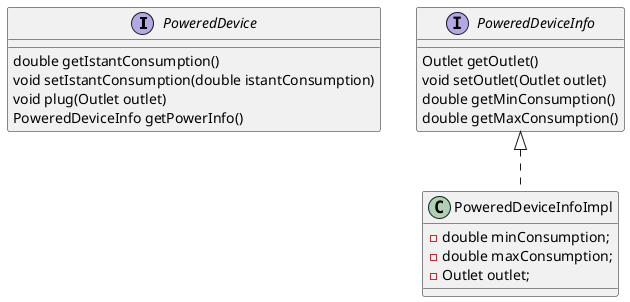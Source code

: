 @startuml PoweredDevice
interface PoweredDevice {
    double getIstantConsumption()
    void setIstantConsumption(double istantConsumption)
    void plug(Outlet outlet)
    PoweredDeviceInfo getPowerInfo()
}

class PoweredDeviceInfoImpl implements PoweredDeviceInfo {
    -double minConsumption;
    -double maxConsumption;
    -Outlet outlet;
}

interface PoweredDeviceInfo {
    Outlet getOutlet()
    void setOutlet(Outlet outlet)
    double getMinConsumption()
    double getMaxConsumption()
}

@enduml